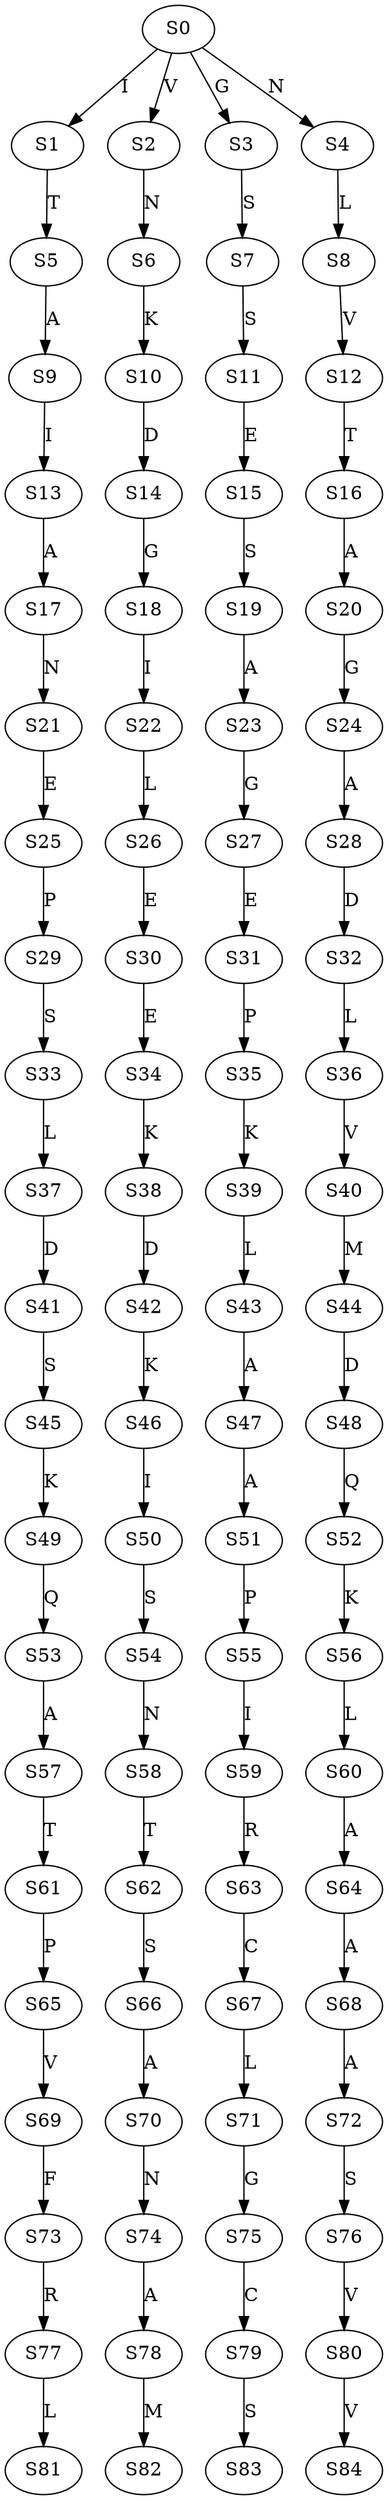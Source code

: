 strict digraph  {
	S0 -> S1 [ label = I ];
	S0 -> S2 [ label = V ];
	S0 -> S3 [ label = G ];
	S0 -> S4 [ label = N ];
	S1 -> S5 [ label = T ];
	S2 -> S6 [ label = N ];
	S3 -> S7 [ label = S ];
	S4 -> S8 [ label = L ];
	S5 -> S9 [ label = A ];
	S6 -> S10 [ label = K ];
	S7 -> S11 [ label = S ];
	S8 -> S12 [ label = V ];
	S9 -> S13 [ label = I ];
	S10 -> S14 [ label = D ];
	S11 -> S15 [ label = E ];
	S12 -> S16 [ label = T ];
	S13 -> S17 [ label = A ];
	S14 -> S18 [ label = G ];
	S15 -> S19 [ label = S ];
	S16 -> S20 [ label = A ];
	S17 -> S21 [ label = N ];
	S18 -> S22 [ label = I ];
	S19 -> S23 [ label = A ];
	S20 -> S24 [ label = G ];
	S21 -> S25 [ label = E ];
	S22 -> S26 [ label = L ];
	S23 -> S27 [ label = G ];
	S24 -> S28 [ label = A ];
	S25 -> S29 [ label = P ];
	S26 -> S30 [ label = E ];
	S27 -> S31 [ label = E ];
	S28 -> S32 [ label = D ];
	S29 -> S33 [ label = S ];
	S30 -> S34 [ label = E ];
	S31 -> S35 [ label = P ];
	S32 -> S36 [ label = L ];
	S33 -> S37 [ label = L ];
	S34 -> S38 [ label = K ];
	S35 -> S39 [ label = K ];
	S36 -> S40 [ label = V ];
	S37 -> S41 [ label = D ];
	S38 -> S42 [ label = D ];
	S39 -> S43 [ label = L ];
	S40 -> S44 [ label = M ];
	S41 -> S45 [ label = S ];
	S42 -> S46 [ label = K ];
	S43 -> S47 [ label = A ];
	S44 -> S48 [ label = D ];
	S45 -> S49 [ label = K ];
	S46 -> S50 [ label = I ];
	S47 -> S51 [ label = A ];
	S48 -> S52 [ label = Q ];
	S49 -> S53 [ label = Q ];
	S50 -> S54 [ label = S ];
	S51 -> S55 [ label = P ];
	S52 -> S56 [ label = K ];
	S53 -> S57 [ label = A ];
	S54 -> S58 [ label = N ];
	S55 -> S59 [ label = I ];
	S56 -> S60 [ label = L ];
	S57 -> S61 [ label = T ];
	S58 -> S62 [ label = T ];
	S59 -> S63 [ label = R ];
	S60 -> S64 [ label = A ];
	S61 -> S65 [ label = P ];
	S62 -> S66 [ label = S ];
	S63 -> S67 [ label = C ];
	S64 -> S68 [ label = A ];
	S65 -> S69 [ label = V ];
	S66 -> S70 [ label = A ];
	S67 -> S71 [ label = L ];
	S68 -> S72 [ label = A ];
	S69 -> S73 [ label = F ];
	S70 -> S74 [ label = N ];
	S71 -> S75 [ label = G ];
	S72 -> S76 [ label = S ];
	S73 -> S77 [ label = R ];
	S74 -> S78 [ label = A ];
	S75 -> S79 [ label = C ];
	S76 -> S80 [ label = V ];
	S77 -> S81 [ label = L ];
	S78 -> S82 [ label = M ];
	S79 -> S83 [ label = S ];
	S80 -> S84 [ label = V ];
}
